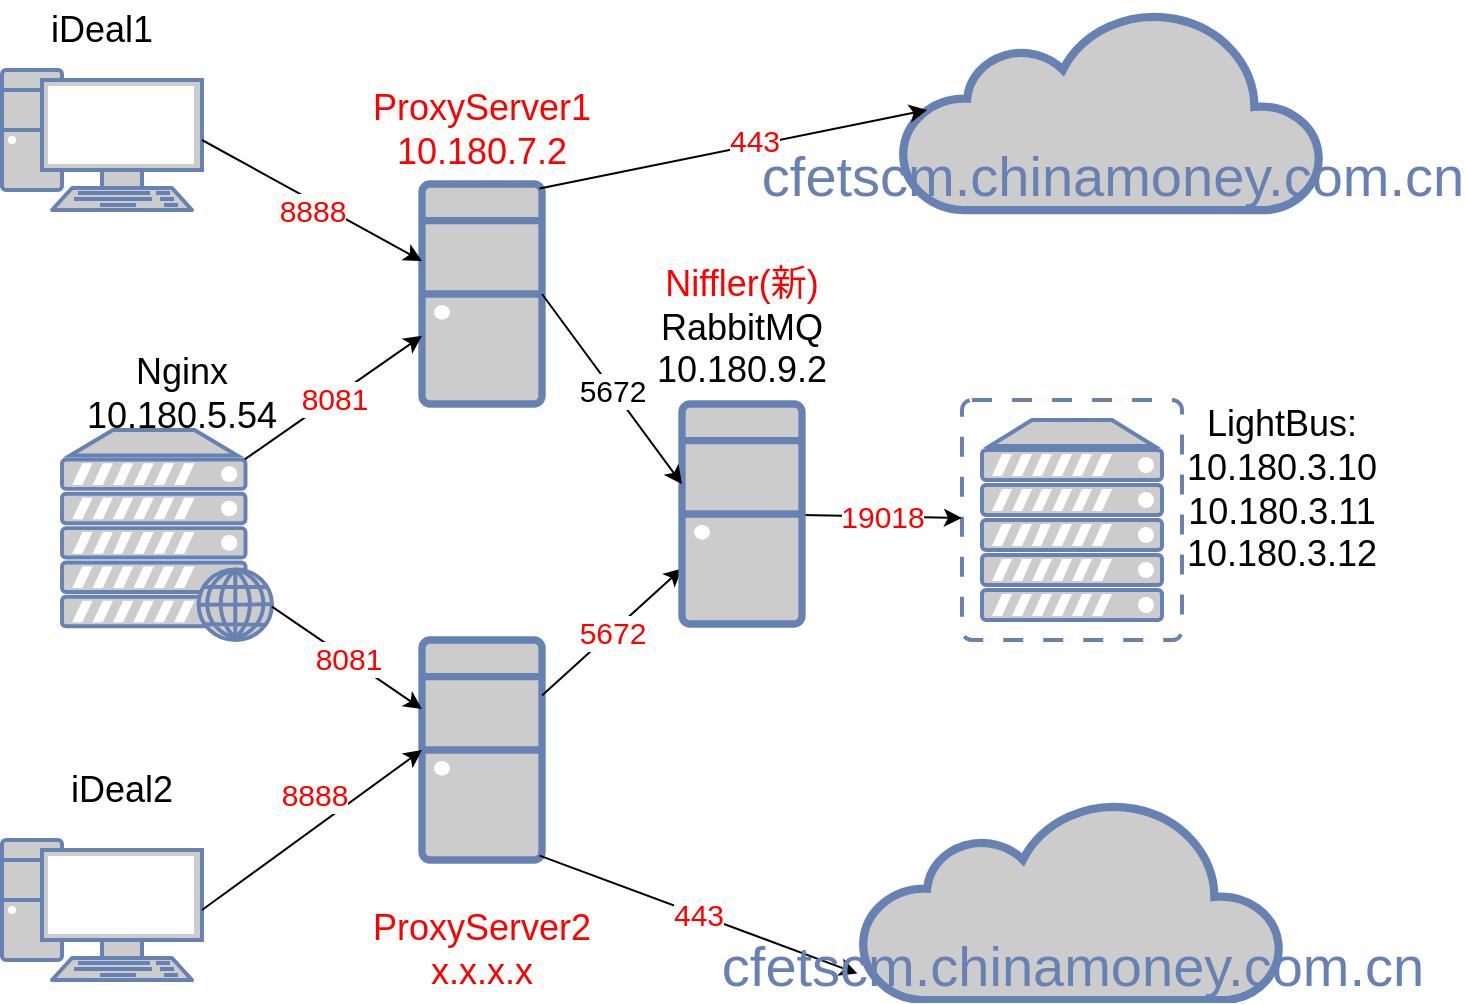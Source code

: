 <mxfile version="21.1.9" type="github">
  <diagram name="Page-1" id="bfe91b75-5d2c-26a0-9c1d-138518896778">
    <mxGraphModel dx="-208" dy="741" grid="1" gridSize="10" guides="1" tooltips="1" connect="1" arrows="1" fold="1" page="1" pageScale="1" pageWidth="1100" pageHeight="850" background="none" math="0" shadow="0">
      <root>
        <mxCell id="0" />
        <mxCell id="1" parent="0" />
        <mxCell id="7c3789c024ecab99-53" value="&lt;br&gt;&lt;br&gt;cfetscm.chinamoney.com.cn" style="html=1;fillColor=#CCCCCC;strokeColor=#6881B3;gradientColor=none;gradientDirection=north;strokeWidth=2;shape=mxgraph.networks.cloud;fontColor=#6881B3;rounded=0;shadow=0;comic=0;align=center;fontSize=28;" parent="1" vertex="1">
          <mxGeometry x="1680" y="85" width="210" height="100" as="geometry" />
        </mxCell>
        <mxCell id="whfoqkn_9i-befn-fi_O-2" value="" style="fontColor=#0066CC;verticalAlign=top;verticalLabelPosition=bottom;labelPosition=center;align=center;html=1;outlineConnect=0;fillColor=#CCCCCC;strokeColor=#6881B3;gradientColor=none;gradientDirection=north;strokeWidth=2;shape=mxgraph.networks.desktop_pc;" parent="1" vertex="1">
          <mxGeometry x="1440" y="172" width="60" height="110" as="geometry" />
        </mxCell>
        <mxCell id="whfoqkn_9i-befn-fi_O-4" value="" style="fontColor=#0066CC;verticalAlign=top;verticalLabelPosition=bottom;labelPosition=center;align=center;html=1;outlineConnect=0;fillColor=#CCCCCC;strokeColor=#6881B3;gradientColor=none;gradientDirection=north;strokeWidth=2;shape=mxgraph.networks.pc;" parent="1" vertex="1">
          <mxGeometry x="1230" y="115" width="100" height="70" as="geometry" />
        </mxCell>
        <mxCell id="whfoqkn_9i-befn-fi_O-5" value="" style="fontColor=#0066CC;verticalAlign=top;verticalLabelPosition=bottom;labelPosition=center;align=center;html=1;outlineConnect=0;fillColor=#CCCCCC;strokeColor=#6881B3;gradientColor=none;gradientDirection=north;strokeWidth=2;shape=mxgraph.networks.pc;" parent="1" vertex="1">
          <mxGeometry x="1230" y="500" width="100" height="70" as="geometry" />
        </mxCell>
        <mxCell id="whfoqkn_9i-befn-fi_O-6" value="" style="fontColor=#0066CC;verticalAlign=top;verticalLabelPosition=bottom;labelPosition=center;align=center;html=1;outlineConnect=0;fillColor=#CCCCCC;strokeColor=#6881B3;gradientColor=none;gradientDirection=north;strokeWidth=2;shape=mxgraph.networks.virtual_server;" parent="1" vertex="1">
          <mxGeometry x="1710" y="280" width="110" height="120" as="geometry" />
        </mxCell>
        <mxCell id="whfoqkn_9i-befn-fi_O-11" value="" style="fontColor=#0066CC;verticalAlign=top;verticalLabelPosition=bottom;labelPosition=center;align=center;html=1;outlineConnect=0;fillColor=#CCCCCC;strokeColor=#6881B3;gradientColor=none;gradientDirection=north;strokeWidth=2;shape=mxgraph.networks.desktop_pc;" parent="1" vertex="1">
          <mxGeometry x="1440" y="400" width="60" height="110" as="geometry" />
        </mxCell>
        <mxCell id="whfoqkn_9i-befn-fi_O-13" value="&lt;font style=&quot;font-size: 18px;&quot;&gt;iDeal1&lt;br&gt;&lt;/font&gt;" style="text;strokeColor=none;align=center;fillColor=none;html=1;verticalAlign=middle;whiteSpace=wrap;rounded=0;" parent="1" vertex="1">
          <mxGeometry x="1250" y="80" width="60" height="30" as="geometry" />
        </mxCell>
        <mxCell id="whfoqkn_9i-befn-fi_O-14" value="&lt;font style=&quot;font-size: 18px;&quot;&gt;iDeal2&lt;br&gt;&lt;/font&gt;" style="text;strokeColor=none;align=center;fillColor=none;html=1;verticalAlign=middle;whiteSpace=wrap;rounded=0;" parent="1" vertex="1">
          <mxGeometry x="1260" y="460" width="60" height="30" as="geometry" />
        </mxCell>
        <mxCell id="whfoqkn_9i-befn-fi_O-25" value="&lt;font style=&quot;font-size: 18px;&quot;&gt;ProxyServer2&lt;br&gt;x.x.x.x&lt;br&gt;&lt;/font&gt;" style="text;strokeColor=none;align=center;fillColor=none;html=1;verticalAlign=middle;whiteSpace=wrap;rounded=0;fontColor=#FF0000;labelBackgroundColor=default;" parent="1" vertex="1">
          <mxGeometry x="1440" y="540" width="60" height="30" as="geometry" />
        </mxCell>
        <mxCell id="whfoqkn_9i-befn-fi_O-26" value="&lt;font style=&quot;font-size: 15px;&quot;&gt;443&lt;/font&gt;" style="endArrow=classic;html=1;rounded=0;exitX=0.98;exitY=0.02;exitDx=0;exitDy=0;exitPerimeter=0;entryX=0.06;entryY=0.5;entryDx=0;entryDy=0;entryPerimeter=0;fontSize=15;fontColor=#FF0000;" parent="1" source="whfoqkn_9i-befn-fi_O-2" target="7c3789c024ecab99-53" edge="1">
          <mxGeometry x="0.096" y="3" width="50" height="50" relative="1" as="geometry">
            <mxPoint x="1700" y="652" as="sourcePoint" />
            <mxPoint x="1750" y="602" as="targetPoint" />
            <mxPoint x="1" as="offset" />
          </mxGeometry>
        </mxCell>
        <mxCell id="whfoqkn_9i-befn-fi_O-27" value="443" style="endArrow=classic;html=1;rounded=0;entryX=-0.011;entryY=0.868;entryDx=0;entryDy=0;entryPerimeter=0;fontSize=15;exitX=0.98;exitY=0.98;exitDx=0;exitDy=0;exitPerimeter=0;fontColor=#FF0000;" parent="1" target="Fl9-pP0uoyXQJRSZpY1j-10" edge="1" source="whfoqkn_9i-befn-fi_O-11">
          <mxGeometry width="50" height="50" relative="1" as="geometry">
            <mxPoint x="1540" y="450" as="sourcePoint" />
            <mxPoint x="1640" y="410" as="targetPoint" />
          </mxGeometry>
        </mxCell>
        <mxCell id="whfoqkn_9i-befn-fi_O-28" value="" style="fontColor=#0066CC;verticalAlign=top;verticalLabelPosition=bottom;labelPosition=center;align=center;html=1;outlineConnect=0;fillColor=#CCCCCC;strokeColor=#6881B3;gradientColor=none;gradientDirection=north;strokeWidth=2;shape=mxgraph.networks.web_server;" parent="1" vertex="1">
          <mxGeometry x="1260" y="295" width="105" height="105" as="geometry" />
        </mxCell>
        <mxCell id="whfoqkn_9i-befn-fi_O-29" value="&lt;font style=&quot;font-size: 18px;&quot;&gt;LightBus:&lt;br&gt;10.180.3.10&lt;br&gt;10.180.3.11&lt;br&gt;10.180.3.12&lt;br&gt;&lt;/font&gt;" style="text;strokeColor=none;align=center;fillColor=none;html=1;verticalAlign=middle;whiteSpace=wrap;rounded=0;" parent="1" vertex="1">
          <mxGeometry x="1840" y="310" width="60" height="30" as="geometry" />
        </mxCell>
        <mxCell id="whfoqkn_9i-befn-fi_O-33" value="&lt;font style=&quot;font-size: 15px;&quot;&gt;8081&lt;/font&gt;" style="endArrow=classic;html=1;rounded=0;exitX=0.87;exitY=0.14;exitDx=0;exitDy=0;exitPerimeter=0;fontColor=#FF0000;" parent="1" source="whfoqkn_9i-befn-fi_O-28" target="whfoqkn_9i-befn-fi_O-2" edge="1">
          <mxGeometry x="-0.002" width="50" height="50" relative="1" as="geometry">
            <mxPoint x="1680" y="560" as="sourcePoint" />
            <mxPoint x="1730" y="510" as="targetPoint" />
            <mxPoint as="offset" />
          </mxGeometry>
        </mxCell>
        <mxCell id="whfoqkn_9i-befn-fi_O-34" value="&lt;font style=&quot;font-size: 18px;&quot;&gt;Nginx&lt;br&gt;10.180.5.54&lt;br&gt;&lt;/font&gt;" style="text;strokeColor=none;align=center;fillColor=none;html=1;verticalAlign=middle;whiteSpace=wrap;rounded=0;" parent="1" vertex="1">
          <mxGeometry x="1290" y="262" width="60" height="30" as="geometry" />
        </mxCell>
        <mxCell id="whfoqkn_9i-befn-fi_O-38" value="19018" style="endArrow=classic;html=1;rounded=0;fontSize=15;fontColor=#FF0000;" parent="1" source="Fl9-pP0uoyXQJRSZpY1j-2" target="whfoqkn_9i-befn-fi_O-6" edge="1">
          <mxGeometry width="50" height="50" relative="1" as="geometry">
            <mxPoint x="1660" y="550" as="sourcePoint" />
            <mxPoint x="1710" y="500" as="targetPoint" />
          </mxGeometry>
        </mxCell>
        <mxCell id="whfoqkn_9i-befn-fi_O-43" value="&lt;font style=&quot;font-size: 15px;&quot;&gt;5672&lt;/font&gt;" style="endArrow=classic;html=1;rounded=0;fontColor=#FF0000;" parent="1" edge="1" target="Fl9-pP0uoyXQJRSZpY1j-2" source="whfoqkn_9i-befn-fi_O-11">
          <mxGeometry width="50" height="50" relative="1" as="geometry">
            <mxPoint x="1469" y="400" as="sourcePoint" />
            <mxPoint x="1469.17" y="282.0" as="targetPoint" />
          </mxGeometry>
        </mxCell>
        <mxCell id="Fl9-pP0uoyXQJRSZpY1j-2" value="" style="fontColor=#0066CC;verticalAlign=top;verticalLabelPosition=bottom;labelPosition=center;align=center;html=1;outlineConnect=0;fillColor=#CCCCCC;strokeColor=#6881B3;gradientColor=none;gradientDirection=north;strokeWidth=2;shape=mxgraph.networks.desktop_pc;" vertex="1" parent="1">
          <mxGeometry x="1570" y="282" width="60" height="110" as="geometry" />
        </mxCell>
        <mxCell id="Fl9-pP0uoyXQJRSZpY1j-4" value="&lt;font style=&quot;font-size: 15px;&quot;&gt;5672&lt;/font&gt;" style="endArrow=classic;html=1;rounded=0;exitX=1;exitY=0.5;exitDx=0;exitDy=0;exitPerimeter=0;entryX=0;entryY=0.364;entryDx=0;entryDy=0;entryPerimeter=0;" edge="1" parent="1" source="whfoqkn_9i-befn-fi_O-2" target="Fl9-pP0uoyXQJRSZpY1j-2">
          <mxGeometry width="50" height="50" relative="1" as="geometry">
            <mxPoint x="1510" y="440" as="sourcePoint" />
            <mxPoint x="1580" y="380" as="targetPoint" />
          </mxGeometry>
        </mxCell>
        <mxCell id="Fl9-pP0uoyXQJRSZpY1j-5" value="&lt;font style=&quot;font-size: 15px;&quot;&gt;8081&lt;/font&gt;" style="endArrow=classic;html=1;rounded=0;fontColor=#FF0000;" edge="1" parent="1" source="whfoqkn_9i-befn-fi_O-28" target="whfoqkn_9i-befn-fi_O-11">
          <mxGeometry width="50" height="50" relative="1" as="geometry">
            <mxPoint x="1381" y="320" as="sourcePoint" />
            <mxPoint x="1450" y="262" as="targetPoint" />
          </mxGeometry>
        </mxCell>
        <mxCell id="Fl9-pP0uoyXQJRSZpY1j-6" value="" style="endArrow=classic;html=1;rounded=0;exitX=1;exitY=0.5;exitDx=0;exitDy=0;exitPerimeter=0;" edge="1" parent="1" source="whfoqkn_9i-befn-fi_O-4" target="whfoqkn_9i-befn-fi_O-2">
          <mxGeometry width="50" height="50" relative="1" as="geometry">
            <mxPoint x="1440" y="430" as="sourcePoint" />
            <mxPoint x="1420" y="180" as="targetPoint" />
          </mxGeometry>
        </mxCell>
        <mxCell id="Fl9-pP0uoyXQJRSZpY1j-7" value="&lt;font style=&quot;font-size: 15px;&quot;&gt;8888&lt;/font&gt;" style="edgeLabel;html=1;align=center;verticalAlign=middle;resizable=0;points=[];fontColor=#FF0000;" vertex="1" connectable="0" parent="Fl9-pP0uoyXQJRSZpY1j-6">
          <mxGeometry x="0.33" y="-1" relative="1" as="geometry">
            <mxPoint x="-18" y="-6" as="offset" />
          </mxGeometry>
        </mxCell>
        <mxCell id="Fl9-pP0uoyXQJRSZpY1j-8" value="" style="endArrow=classic;html=1;rounded=0;exitX=1;exitY=0.5;exitDx=0;exitDy=0;exitPerimeter=0;entryX=0;entryY=0.5;entryDx=0;entryDy=0;entryPerimeter=0;" edge="1" parent="1" source="whfoqkn_9i-befn-fi_O-5" target="whfoqkn_9i-befn-fi_O-11">
          <mxGeometry width="50" height="50" relative="1" as="geometry">
            <mxPoint x="1320" y="532" as="sourcePoint" />
            <mxPoint x="1430" y="593" as="targetPoint" />
          </mxGeometry>
        </mxCell>
        <mxCell id="Fl9-pP0uoyXQJRSZpY1j-9" value="&lt;font style=&quot;font-size: 15px;&quot;&gt;8888&lt;/font&gt;" style="edgeLabel;html=1;align=center;verticalAlign=middle;resizable=0;points=[];fontColor=#FF0000;" vertex="1" connectable="0" parent="Fl9-pP0uoyXQJRSZpY1j-8">
          <mxGeometry x="0.33" y="-1" relative="1" as="geometry">
            <mxPoint x="-18" y="-6" as="offset" />
          </mxGeometry>
        </mxCell>
        <mxCell id="Fl9-pP0uoyXQJRSZpY1j-10" value="&lt;br&gt;&lt;br&gt;cfetscm.chinamoney.com.cn" style="html=1;fillColor=#CCCCCC;strokeColor=#6881B3;gradientColor=none;gradientDirection=north;strokeWidth=2;shape=mxgraph.networks.cloud;fontColor=#6881B3;rounded=0;shadow=0;comic=0;align=center;fontSize=28;" vertex="1" parent="1">
          <mxGeometry x="1660" y="480" width="210" height="100" as="geometry" />
        </mxCell>
        <mxCell id="Fl9-pP0uoyXQJRSZpY1j-11" value="&lt;font style=&quot;font-size: 18px;&quot;&gt;&lt;font color=&quot;#ff0000&quot;&gt;Niffler(新)&lt;/font&gt;&lt;br&gt;RabbitMQ&lt;br&gt;10.180.9.2&lt;/font&gt;" style="text;strokeColor=none;align=center;fillColor=none;html=1;verticalAlign=middle;whiteSpace=wrap;rounded=0;" vertex="1" parent="1">
          <mxGeometry x="1570" y="229" width="60" height="30" as="geometry" />
        </mxCell>
        <mxCell id="Fl9-pP0uoyXQJRSZpY1j-12" value="&lt;font color=&quot;#ff0000&quot; style=&quot;font-size: 18px;&quot;&gt;ProxyServer1&lt;br&gt;10.180.7.2&lt;/font&gt;" style="text;strokeColor=none;align=center;fillColor=none;html=1;verticalAlign=middle;whiteSpace=wrap;rounded=0;" vertex="1" parent="1">
          <mxGeometry x="1440" y="130" width="60" height="30" as="geometry" />
        </mxCell>
      </root>
    </mxGraphModel>
  </diagram>
</mxfile>
